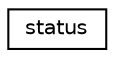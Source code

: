 digraph "Graphical Class Hierarchy"
{
 // LATEX_PDF_SIZE
  edge [fontname="Helvetica",fontsize="10",labelfontname="Helvetica",labelfontsize="10"];
  node [fontname="Helvetica",fontsize="10",shape=record];
  rankdir="LR";
  Node0 [label="status",height=0.2,width=0.4,color="black", fillcolor="white", style="filled",URL="$structstatus.html",tooltip=" "];
}
